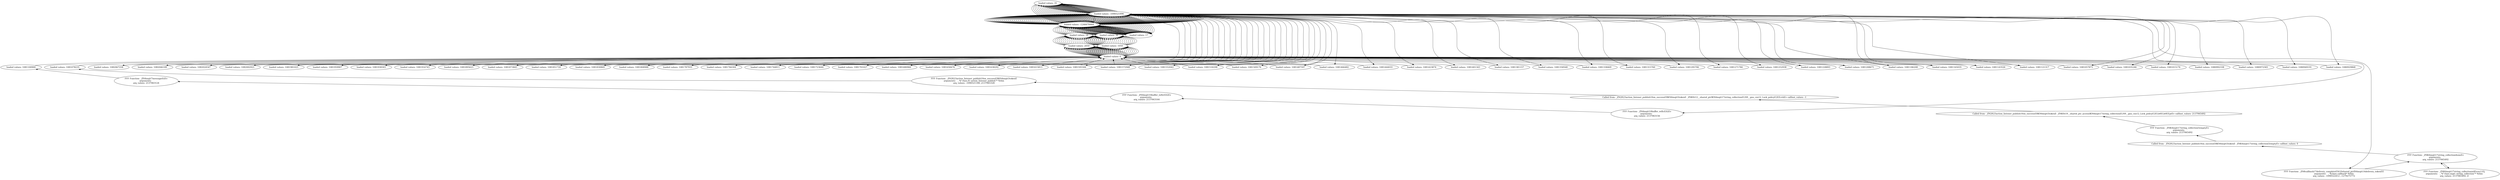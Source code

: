 digraph {
	"loaded values- 35"
	"loaded values- -1246676664"
	"loaded values- -1246676664" -> "loaded values- 35" [dir=back]
	"loaded values- -1090521896"
	"loaded values- -1090521896" -> "loaded values- -1246676664" [dir=back]
	"loaded values- 1082067258"
	"loaded values- 1082067258" -> "loaded values- -1090521896" [dir=back]
	"loaded values- 0"
	"loaded values- 0" -> "loaded values- 1082067258" [dir=back]
	"loaded values- 2050"
	"loaded values- 2050" -> "loaded values- 0" [dir=back]
	"loaded values- 18"
	"loaded values- 18" -> "loaded values- 2050" [dir=back]
	"loaded values- -1246676664"
	"loaded values- -1246676664" -> "loaded values- 18" [dir=back]
	"loaded values- -1090521896"
	"loaded values- -1090521896" -> "loaded values- -1246676664" [dir=back]
	"loaded values- 17"
	"loaded values- 17" -> "loaded values- -1090521896" [dir=back]
	"loaded values- -1246676664"
	"loaded values- -1246676664" -> "loaded values- 17" [dir=back]
	"loaded values- -1090521896"
	"loaded values- -1090521896" -> "loaded values- -1246676664" [dir=back]
	"loaded values- 1082046189"
	"loaded values- 1082046189" -> "loaded values- -1090521896" [dir=back]
	"loaded values- 0"
	"loaded values- 0" -> "loaded values- 1082046189" [dir=back]
	"loaded values- 1050"
	"loaded values- 1050" -> "loaded values- 0" [dir=back]
	"loaded values- 36"
	"loaded values- 36" -> "loaded values- 1050" [dir=back]
	"loaded values- -1246676664"
	"loaded values- -1246676664" -> "loaded values- 36" [dir=back]
	"loaded values- -1090521896"
	"loaded values- -1090521896" -> "loaded values- -1246676664" [dir=back]
	"loaded values- 35"
	"loaded values- 35" -> "loaded values- -1090521896" [dir=back]
	"loaded values- -1246676664"
	"loaded values- -1246676664" -> "loaded values- 35" [dir=back]
	"loaded values- -1090521896"
	"loaded values- -1090521896" -> "loaded values- -1246676664" [dir=back]
	"loaded values- 1082024547"
	"loaded values- 1082024547" -> "loaded values- -1090521896" [dir=back]
	"loaded values- 0"
	"loaded values- 0" -> "loaded values- 1082024547" [dir=back]
	"loaded values- 2050"
	"loaded values- 2050" -> "loaded values- 0" [dir=back]
	"loaded values- 18"
	"loaded values- 18" -> "loaded values- 2050" [dir=back]
	"loaded values- -1246676664"
	"loaded values- -1246676664" -> "loaded values- 18" [dir=back]
	"loaded values- -1090521896"
	"loaded values- -1090521896" -> "loaded values- -1246676664" [dir=back]
	"loaded values- 17"
	"loaded values- 17" -> "loaded values- -1090521896" [dir=back]
	"loaded values- -1246676664"
	"loaded values- -1246676664" -> "loaded values- 17" [dir=back]
	"loaded values- -1090521896"
	"loaded values- -1090521896" -> "loaded values- -1246676664" [dir=back]
	"loaded values- 1082002921"
	"loaded values- 1082002921" -> "loaded values- -1090521896" [dir=back]
	"loaded values- 0"
	"loaded values- 0" -> "loaded values- 1082002921" [dir=back]
	"loaded values- 1050"
	"loaded values- 1050" -> "loaded values- 0" [dir=back]
	"loaded values- 36"
	"loaded values- 36" -> "loaded values- 1050" [dir=back]
	"loaded values- -1246676664"
	"loaded values- -1246676664" -> "loaded values- 36" [dir=back]
	"loaded values- -1090521896"
	"loaded values- -1090521896" -> "loaded values- -1246676664" [dir=back]
	"loaded values- 35"
	"loaded values- 35" -> "loaded values- -1090521896" [dir=back]
	"loaded values- -1246676664"
	"loaded values- -1246676664" -> "loaded values- 35" [dir=back]
	"loaded values- -1090521896"
	"loaded values- -1090521896" -> "loaded values- -1246676664" [dir=back]
	"loaded values- 1081981025"
	"loaded values- 1081981025" -> "loaded values- -1090521896" [dir=back]
	"loaded values- 0"
	"loaded values- 0" -> "loaded values- 1081981025" [dir=back]
	"loaded values- 2050"
	"loaded values- 2050" -> "loaded values- 0" [dir=back]
	"loaded values- 18"
	"loaded values- 18" -> "loaded values- 2050" [dir=back]
	"loaded values- -1246676664"
	"loaded values- -1246676664" -> "loaded values- 18" [dir=back]
	"loaded values- -1090521896"
	"loaded values- -1090521896" -> "loaded values- -1246676664" [dir=back]
	"loaded values- 17"
	"loaded values- 17" -> "loaded values- -1090521896" [dir=back]
	"loaded values- -1246676664"
	"loaded values- -1246676664" -> "loaded values- 17" [dir=back]
	"loaded values- -1090521896"
	"loaded values- -1090521896" -> "loaded values- -1246676664" [dir=back]
	"loaded values- 1081959907"
	"loaded values- 1081959907" -> "loaded values- -1090521896" [dir=back]
	"loaded values- 0"
	"loaded values- 0" -> "loaded values- 1081959907" [dir=back]
	"loaded values- 1050"
	"loaded values- 1050" -> "loaded values- 0" [dir=back]
	"loaded values- 36"
	"loaded values- 36" -> "loaded values- 1050" [dir=back]
	"loaded values- -1246676664"
	"loaded values- -1246676664" -> "loaded values- 36" [dir=back]
	"loaded values- -1090521896"
	"loaded values- -1090521896" -> "loaded values- -1246676664" [dir=back]
	"loaded values- 35"
	"loaded values- 35" -> "loaded values- -1090521896" [dir=back]
	"loaded values- -1246676664"
	"loaded values- -1246676664" -> "loaded values- 35" [dir=back]
	"loaded values- -1090521896"
	"loaded values- -1090521896" -> "loaded values- -1246676664" [dir=back]
	"loaded values- 1081938303"
	"loaded values- 1081938303" -> "loaded values- -1090521896" [dir=back]
	"loaded values- 0"
	"loaded values- 0" -> "loaded values- 1081938303" [dir=back]
	"loaded values- 2050"
	"loaded values- 2050" -> "loaded values- 0" [dir=back]
	"loaded values- 18"
	"loaded values- 18" -> "loaded values- 2050" [dir=back]
	"loaded values- -1246676664"
	"loaded values- -1246676664" -> "loaded values- 18" [dir=back]
	"loaded values- -1090521896"
	"loaded values- -1090521896" -> "loaded values- -1246676664" [dir=back]
	"loaded values- 17"
	"loaded values- 17" -> "loaded values- -1090521896" [dir=back]
	"loaded values- -1246676664"
	"loaded values- -1246676664" -> "loaded values- 17" [dir=back]
	"loaded values- -1090521896"
	"loaded values- -1090521896" -> "loaded values- -1246676664" [dir=back]
	"loaded values- 1081916743"
	"loaded values- 1081916743" -> "loaded values- -1090521896" [dir=back]
	"loaded values- 0"
	"loaded values- 0" -> "loaded values- 1081916743" [dir=back]
	"loaded values- 1050"
	"loaded values- 1050" -> "loaded values- 0" [dir=back]
	"loaded values- 36"
	"loaded values- 36" -> "loaded values- 1050" [dir=back]
	"loaded values- -1246676664"
	"loaded values- -1246676664" -> "loaded values- 36" [dir=back]
	"loaded values- -1090521896"
	"loaded values- -1090521896" -> "loaded values- -1246676664" [dir=back]
	"loaded values- 35"
	"loaded values- 35" -> "loaded values- -1090521896" [dir=back]
	"loaded values- -1246676664"
	"loaded values- -1246676664" -> "loaded values- 35" [dir=back]
	"loaded values- -1090521896"
	"loaded values- -1090521896" -> "loaded values- -1246676664" [dir=back]
	"loaded values- 1081895623"
	"loaded values- 1081895623" -> "loaded values- -1090521896" [dir=back]
	"loaded values- 0"
	"loaded values- 0" -> "loaded values- 1081895623" [dir=back]
	"loaded values- 2050"
	"loaded values- 2050" -> "loaded values- 0" [dir=back]
	"loaded values- 18"
	"loaded values- 18" -> "loaded values- 2050" [dir=back]
	"loaded values- -1246676664"
	"loaded values- -1246676664" -> "loaded values- 18" [dir=back]
	"loaded values- -1090521896"
	"loaded values- -1090521896" -> "loaded values- -1246676664" [dir=back]
	"loaded values- 17"
	"loaded values- 17" -> "loaded values- -1090521896" [dir=back]
	"loaded values- -1246676664"
	"loaded values- -1246676664" -> "loaded values- 17" [dir=back]
	"loaded values- -1090521896"
	"loaded values- -1090521896" -> "loaded values- -1246676664" [dir=back]
	"loaded values- 1081873845"
	"loaded values- 1081873845" -> "loaded values- -1090521896" [dir=back]
	"loaded values- 0"
	"loaded values- 0" -> "loaded values- 1081873845" [dir=back]
	"loaded values- 1050"
	"loaded values- 1050" -> "loaded values- 0" [dir=back]
	"loaded values- 36"
	"loaded values- 36" -> "loaded values- 1050" [dir=back]
	"loaded values- -1246676664"
	"loaded values- -1246676664" -> "loaded values- 36" [dir=back]
	"loaded values- -1090521896"
	"loaded values- -1090521896" -> "loaded values- -1246676664" [dir=back]
	"loaded values- 35"
	"loaded values- 35" -> "loaded values- -1090521896" [dir=back]
	"loaded values- -1246676664"
	"loaded values- -1246676664" -> "loaded values- 35" [dir=back]
	"loaded values- -1090521896"
	"loaded values- -1090521896" -> "loaded values- -1246676664" [dir=back]
	"loaded values- 1081851720"
	"loaded values- 1081851720" -> "loaded values- -1090521896" [dir=back]
	"loaded values- 0"
	"loaded values- 0" -> "loaded values- 1081851720" [dir=back]
	"loaded values- 2050"
	"loaded values- 2050" -> "loaded values- 0" [dir=back]
	"loaded values- 18"
	"loaded values- 18" -> "loaded values- 2050" [dir=back]
	"loaded values- -1246676664"
	"loaded values- -1246676664" -> "loaded values- 18" [dir=back]
	"loaded values- -1090521896"
	"loaded values- -1090521896" -> "loaded values- -1246676664" [dir=back]
	"loaded values- 17"
	"loaded values- 17" -> "loaded values- -1090521896" [dir=back]
	"loaded values- -1246676664"
	"loaded values- -1246676664" -> "loaded values- 17" [dir=back]
	"loaded values- -1090521896"
	"loaded values- -1090521896" -> "loaded values- -1246676664" [dir=back]
	"loaded values- 1081830869"
	"loaded values- 1081830869" -> "loaded values- -1090521896" [dir=back]
	"loaded values- 0"
	"loaded values- 0" -> "loaded values- 1081830869" [dir=back]
	"loaded values- 1050"
	"loaded values- 1050" -> "loaded values- 0" [dir=back]
	"loaded values- 36"
	"loaded values- 36" -> "loaded values- 1050" [dir=back]
	"loaded values- -1246676664"
	"loaded values- -1246676664" -> "loaded values- 36" [dir=back]
	"loaded values- -1090521896"
	"loaded values- -1090521896" -> "loaded values- -1246676664" [dir=back]
	"loaded values- 35"
	"loaded values- 35" -> "loaded values- -1090521896" [dir=back]
	"loaded values- -1246676664"
	"loaded values- -1246676664" -> "loaded values- 35" [dir=back]
	"loaded values- -1090521896"
	"loaded values- -1090521896" -> "loaded values- -1246676664" [dir=back]
	"loaded values- 1081808988"
	"loaded values- 1081808988" -> "loaded values- -1090521896" [dir=back]
	"loaded values- 0"
	"loaded values- 0" -> "loaded values- 1081808988" [dir=back]
	"loaded values- 2050"
	"loaded values- 2050" -> "loaded values- 0" [dir=back]
	"loaded values- 18"
	"loaded values- 18" -> "loaded values- 2050" [dir=back]
	"loaded values- -1246676664"
	"loaded values- -1246676664" -> "loaded values- 18" [dir=back]
	"loaded values- -1090521896"
	"loaded values- -1090521896" -> "loaded values- -1246676664" [dir=back]
	"loaded values- 17"
	"loaded values- 17" -> "loaded values- -1090521896" [dir=back]
	"loaded values- -1246676664"
	"loaded values- -1246676664" -> "loaded values- 17" [dir=back]
	"loaded values- -1090521896"
	"loaded values- -1090521896" -> "loaded values- -1246676664" [dir=back]
	"loaded values- 1081787935"
	"loaded values- 1081787935" -> "loaded values- -1090521896" [dir=back]
	"loaded values- 0"
	"loaded values- 0" -> "loaded values- 1081787935" [dir=back]
	"loaded values- 1050"
	"loaded values- 1050" -> "loaded values- 0" [dir=back]
	"loaded values- 36"
	"loaded values- 36" -> "loaded values- 1050" [dir=back]
	"loaded values- -1246676664"
	"loaded values- -1246676664" -> "loaded values- 36" [dir=back]
	"loaded values- -1090521896"
	"loaded values- -1090521896" -> "loaded values- -1246676664" [dir=back]
	"loaded values- 35"
	"loaded values- 35" -> "loaded values- -1090521896" [dir=back]
	"loaded values- -1246676664"
	"loaded values- -1246676664" -> "loaded values- 35" [dir=back]
	"loaded values- -1090521896"
	"loaded values- -1090521896" -> "loaded values- -1246676664" [dir=back]
	"loaded values- 1081766304"
	"loaded values- 1081766304" -> "loaded values- -1090521896" [dir=back]
	"loaded values- 0"
	"loaded values- 0" -> "loaded values- 1081766304" [dir=back]
	"loaded values- 2050"
	"loaded values- 2050" -> "loaded values- 0" [dir=back]
	"loaded values- 18"
	"loaded values- 18" -> "loaded values- 2050" [dir=back]
	"loaded values- -1246676664"
	"loaded values- -1246676664" -> "loaded values- 18" [dir=back]
	"loaded values- -1090521896"
	"loaded values- -1090521896" -> "loaded values- -1246676664" [dir=back]
	"loaded values- 17"
	"loaded values- 17" -> "loaded values- -1090521896" [dir=back]
	"loaded values- -1246676664"
	"loaded values- -1246676664" -> "loaded values- 17" [dir=back]
	"loaded values- -1090521896"
	"loaded values- -1090521896" -> "loaded values- -1246676664" [dir=back]
	"loaded values- 1081744811"
	"loaded values- 1081744811" -> "loaded values- -1090521896" [dir=back]
	"loaded values- 0"
	"loaded values- 0" -> "loaded values- 1081744811" [dir=back]
	"loaded values- 1050"
	"loaded values- 1050" -> "loaded values- 0" [dir=back]
	"loaded values- 36"
	"loaded values- 36" -> "loaded values- 1050" [dir=back]
	"loaded values- -1246676664"
	"loaded values- -1246676664" -> "loaded values- 36" [dir=back]
	"loaded values- -1090521896"
	"loaded values- -1090521896" -> "loaded values- -1246676664" [dir=back]
	"loaded values- 35"
	"loaded values- 35" -> "loaded values- -1090521896" [dir=back]
	"loaded values- -1246676664"
	"loaded values- -1246676664" -> "loaded values- 35" [dir=back]
	"loaded values- -1090521896"
	"loaded values- -1090521896" -> "loaded values- -1246676664" [dir=back]
	"loaded values- 1081723644"
	"loaded values- 1081723644" -> "loaded values- -1090521896" [dir=back]
	"loaded values- 0"
	"loaded values- 0" -> "loaded values- 1081723644" [dir=back]
	"loaded values- 2050"
	"loaded values- 2050" -> "loaded values- 0" [dir=back]
	"loaded values- 18"
	"loaded values- 18" -> "loaded values- 2050" [dir=back]
	"loaded values- -1246676664"
	"loaded values- -1246676664" -> "loaded values- 18" [dir=back]
	"loaded values- -1090521896"
	"loaded values- -1090521896" -> "loaded values- -1246676664" [dir=back]
	"loaded values- 17"
	"loaded values- 17" -> "loaded values- -1090521896" [dir=back]
	"loaded values- -1246676664"
	"loaded values- -1246676664" -> "loaded values- 17" [dir=back]
	"loaded values- -1090521896"
	"loaded values- -1090521896" -> "loaded values- -1246676664" [dir=back]
	"loaded values- 1081701027"
	"loaded values- 1081701027" -> "loaded values- -1090521896" [dir=back]
	"loaded values- 0"
	"loaded values- 0" -> "loaded values- 1081701027" [dir=back]
	"loaded values- 1050"
	"loaded values- 1050" -> "loaded values- 0" [dir=back]
	"loaded values- 36"
	"loaded values- 36" -> "loaded values- 1050" [dir=back]
	"loaded values- -1246676664"
	"loaded values- -1246676664" -> "loaded values- 36" [dir=back]
	"loaded values- -1090521896"
	"loaded values- -1090521896" -> "loaded values- -1246676664" [dir=back]
	"loaded values- 35"
	"loaded values- 35" -> "loaded values- -1090521896" [dir=back]
	"loaded values- -1246676664"
	"loaded values- -1246676664" -> "loaded values- 35" [dir=back]
	"loaded values- -1090521896"
	"loaded values- -1090521896" -> "loaded values- -1246676664" [dir=back]
	"loaded values- 1081680966"
	"loaded values- 1081680966" -> "loaded values- -1090521896" [dir=back]
	"loaded values- 0"
	"loaded values- 0" -> "loaded values- 1081680966" [dir=back]
	"loaded values- 2050"
	"loaded values- 2050" -> "loaded values- 0" [dir=back]
	"loaded values- 18"
	"loaded values- 18" -> "loaded values- 2050" [dir=back]
	"loaded values- -1246676664"
	"loaded values- -1246676664" -> "loaded values- 18" [dir=back]
	"loaded values- -1090521896"
	"loaded values- -1090521896" -> "loaded values- -1246676664" [dir=back]
	"loaded values- 17"
	"loaded values- 17" -> "loaded values- -1090521896" [dir=back]
	"loaded values- -1246676664"
	"loaded values- -1246676664" -> "loaded values- 17" [dir=back]
	"loaded values- -1090521896"
	"loaded values- -1090521896" -> "loaded values- -1246676664" [dir=back]
	"loaded values- 1081658476"
	"loaded values- 1081658476" -> "loaded values- -1090521896" [dir=back]
	"loaded values- 0"
	"loaded values- 0" -> "loaded values- 1081658476" [dir=back]
	"loaded values- 1050"
	"loaded values- 1050" -> "loaded values- 0" [dir=back]
	"loaded values- 36"
	"loaded values- 36" -> "loaded values- 1050" [dir=back]
	"loaded values- -1246676664"
	"loaded values- -1246676664" -> "loaded values- 36" [dir=back]
	"loaded values- -1090521896"
	"loaded values- -1090521896" -> "loaded values- -1246676664" [dir=back]
	"loaded values- 35"
	"loaded values- 35" -> "loaded values- -1090521896" [dir=back]
	"loaded values- -1246676664"
	"loaded values- -1246676664" -> "loaded values- 35" [dir=back]
	"loaded values- -1090521896"
	"loaded values- -1090521896" -> "loaded values- -1246676664" [dir=back]
	"loaded values- 1081638292"
	"loaded values- 1081638292" -> "loaded values- -1090521896" [dir=back]
	"loaded values- 0"
	"loaded values- 0" -> "loaded values- 1081638292" [dir=back]
	"loaded values- 2050"
	"loaded values- 2050" -> "loaded values- 0" [dir=back]
	"loaded values- 18"
	"loaded values- 18" -> "loaded values- 2050" [dir=back]
	"loaded values- -1246676664"
	"loaded values- -1246676664" -> "loaded values- 18" [dir=back]
	"loaded values- -1090521896"
	"loaded values- -1090521896" -> "loaded values- -1246676664" [dir=back]
	"loaded values- 17"
	"loaded values- 17" -> "loaded values- -1090521896" [dir=back]
	"loaded values- -1246676664"
	"loaded values- -1246676664" -> "loaded values- 17" [dir=back]
	"loaded values- -1090521896"
	"loaded values- -1090521896" -> "loaded values- -1246676664" [dir=back]
	"loaded values- 1081615813"
	"loaded values- 1081615813" -> "loaded values- -1090521896" [dir=back]
	"loaded values- 0"
	"loaded values- 0" -> "loaded values- 1081615813" [dir=back]
	"loaded values- 1050"
	"loaded values- 1050" -> "loaded values- 0" [dir=back]
	"loaded values- 36"
	"loaded values- 36" -> "loaded values- 1050" [dir=back]
	"loaded values- -1246676664"
	"loaded values- -1246676664" -> "loaded values- 36" [dir=back]
	"loaded values- -1090521896"
	"loaded values- -1090521896" -> "loaded values- -1246676664" [dir=back]
	"loaded values- 35"
	"loaded values- 35" -> "loaded values- -1090521896" [dir=back]
	"loaded values- -1246676664"
	"loaded values- -1246676664" -> "loaded values- 35" [dir=back]
	"loaded values- -1090521896"
	"loaded values- -1090521896" -> "loaded values- -1246676664" [dir=back]
	"loaded values- 1081595584"
	"loaded values- 1081595584" -> "loaded values- -1090521896" [dir=back]
	"loaded values- 0"
	"loaded values- 0" -> "loaded values- 1081595584" [dir=back]
	"loaded values- 2050"
	"loaded values- 2050" -> "loaded values- 0" [dir=back]
	"loaded values- 18"
	"loaded values- 18" -> "loaded values- 2050" [dir=back]
	"loaded values- -1246676664"
	"loaded values- -1246676664" -> "loaded values- 18" [dir=back]
	"loaded values- -1090521896"
	"loaded values- -1090521896" -> "loaded values- -1246676664" [dir=back]
	"loaded values- 17"
	"loaded values- 17" -> "loaded values- -1090521896" [dir=back]
	"loaded values- -1246676664"
	"loaded values- -1246676664" -> "loaded values- 17" [dir=back]
	"loaded values- -1090521896"
	"loaded values- -1090521896" -> "loaded values- -1246676664" [dir=back]
	"loaded values- 1081572948"
	"loaded values- 1081572948" -> "loaded values- -1090521896" [dir=back]
	"loaded values- 0"
	"loaded values- 0" -> "loaded values- 1081572948" [dir=back]
	"loaded values- 1050"
	"loaded values- 1050" -> "loaded values- 0" [dir=back]
	"loaded values- 36"
	"loaded values- 36" -> "loaded values- 1050" [dir=back]
	"loaded values- -1246676664"
	"loaded values- -1246676664" -> "loaded values- 36" [dir=back]
	"loaded values- -1090521896"
	"loaded values- -1090521896" -> "loaded values- -1246676664" [dir=back]
	"loaded values- 35"
	"loaded values- 35" -> "loaded values- -1090521896" [dir=back]
	"loaded values- -1246676664"
	"loaded values- -1246676664" -> "loaded values- 35" [dir=back]
	"loaded values- -1090521896"
	"loaded values- -1090521896" -> "loaded values- -1246676664" [dir=back]
	"loaded values- 1081552042"
	"loaded values- 1081552042" -> "loaded values- -1090521896" [dir=back]
	"loaded values- 0"
	"loaded values- 0" -> "loaded values- 1081552042" [dir=back]
	"loaded values- 2050"
	"loaded values- 2050" -> "loaded values- 0" [dir=back]
	"loaded values- 18"
	"loaded values- 18" -> "loaded values- 2050" [dir=back]
	"loaded values- -1246676664"
	"loaded values- -1246676664" -> "loaded values- 18" [dir=back]
	"loaded values- -1090521896"
	"loaded values- -1090521896" -> "loaded values- -1246676664" [dir=back]
	"loaded values- 17"
	"loaded values- 17" -> "loaded values- -1090521896" [dir=back]
	"loaded values- -1246676664"
	"loaded values- -1246676664" -> "loaded values- 17" [dir=back]
	"loaded values- -1090521896"
	"loaded values- -1090521896" -> "loaded values- -1246676664" [dir=back]
	"loaded values- 1081530298"
	"loaded values- 1081530298" -> "loaded values- -1090521896" [dir=back]
	"loaded values- 0"
	"loaded values- 0" -> "loaded values- 1081530298" [dir=back]
	"loaded values- 1050"
	"loaded values- 1050" -> "loaded values- 0" [dir=back]
	"loaded values- 36"
	"loaded values- 36" -> "loaded values- 1050" [dir=back]
	"loaded values- -1246676664"
	"loaded values- -1246676664" -> "loaded values- 36" [dir=back]
	"loaded values- -1090521896"
	"loaded values- -1090521896" -> "loaded values- -1246676664" [dir=back]
	"loaded values- 35"
	"loaded values- 35" -> "loaded values- -1090521896" [dir=back]
	"loaded values- -1246676664"
	"loaded values- -1246676664" -> "loaded values- 35" [dir=back]
	"loaded values- -1090521896"
	"loaded values- -1090521896" -> "loaded values- -1246676664" [dir=back]
	"loaded values- 1081509176"
	"loaded values- 1081509176" -> "loaded values- -1090521896" [dir=back]
	"loaded values- 0"
	"loaded values- 0" -> "loaded values- 1081509176" [dir=back]
	"loaded values- 2050"
	"loaded values- 2050" -> "loaded values- 0" [dir=back]
	"loaded values- 18"
	"loaded values- 18" -> "loaded values- 2050" [dir=back]
	"loaded values- -1246676664"
	"loaded values- -1246676664" -> "loaded values- 18" [dir=back]
	"loaded values- -1090521896"
	"loaded values- -1090521896" -> "loaded values- -1246676664" [dir=back]
	"loaded values- 17"
	"loaded values- 17" -> "loaded values- -1090521896" [dir=back]
	"loaded values- -1246676664"
	"loaded values- -1246676664" -> "loaded values- 17" [dir=back]
	"loaded values- -1090521896"
	"loaded values- -1090521896" -> "loaded values- -1246676664" [dir=back]
	"loaded values- 1081487597"
	"loaded values- 1081487597" -> "loaded values- -1090521896" [dir=back]
	"loaded values- 0"
	"loaded values- 0" -> "loaded values- 1081487597" [dir=back]
	"loaded values- 1050"
	"loaded values- 1050" -> "loaded values- 0" [dir=back]
	"loaded values- 36"
	"loaded values- 36" -> "loaded values- 1050" [dir=back]
	"loaded values- -1246676664"
	"loaded values- -1246676664" -> "loaded values- 36" [dir=back]
	"loaded values- -1090521896"
	"loaded values- -1090521896" -> "loaded values- -1246676664" [dir=back]
	"loaded values- 35"
	"loaded values- 35" -> "loaded values- -1090521896" [dir=back]
	"loaded values- -1246676664"
	"loaded values- -1246676664" -> "loaded values- 35" [dir=back]
	"loaded values- -1090521896"
	"loaded values- -1090521896" -> "loaded values- -1246676664" [dir=back]
	"loaded values- 1081466482"
	"loaded values- 1081466482" -> "loaded values- -1090521896" [dir=back]
	"loaded values- 0"
	"loaded values- 0" -> "loaded values- 1081466482" [dir=back]
	"loaded values- 2050"
	"loaded values- 2050" -> "loaded values- 0" [dir=back]
	"loaded values- 18"
	"loaded values- 18" -> "loaded values- 2050" [dir=back]
	"loaded values- -1246676664"
	"loaded values- -1246676664" -> "loaded values- 18" [dir=back]
	"loaded values- -1090521896"
	"loaded values- -1090521896" -> "loaded values- -1246676664" [dir=back]
	"loaded values- 17"
	"loaded values- 17" -> "loaded values- -1090521896" [dir=back]
	"loaded values- -1246676664"
	"loaded values- -1246676664" -> "loaded values- 17" [dir=back]
	"loaded values- -1090521896"
	"loaded values- -1090521896" -> "loaded values- -1246676664" [dir=back]
	"loaded values- 1081444033"
	"loaded values- 1081444033" -> "loaded values- -1090521896" [dir=back]
	"loaded values- 0"
	"loaded values- 0" -> "loaded values- 1081444033" [dir=back]
	"loaded values- 1050"
	"loaded values- 1050" -> "loaded values- 0" [dir=back]
	"loaded values- 36"
	"loaded values- 36" -> "loaded values- 1050" [dir=back]
	"loaded values- -1246676664"
	"loaded values- -1246676664" -> "loaded values- 36" [dir=back]
	"loaded values- -1090521896"
	"loaded values- -1090521896" -> "loaded values- -1246676664" [dir=back]
	"loaded values- 35"
	"loaded values- 35" -> "loaded values- -1090521896" [dir=back]
	"loaded values- -1246676664"
	"loaded values- -1246676664" -> "loaded values- 35" [dir=back]
	"loaded values- -1090521896"
	"loaded values- -1090521896" -> "loaded values- -1246676664" [dir=back]
	"loaded values- 1081423874"
	"loaded values- 1081423874" -> "loaded values- -1090521896" [dir=back]
	"loaded values- 0"
	"loaded values- 0" -> "loaded values- 1081423874" [dir=back]
	"loaded values- 2050"
	"loaded values- 2050" -> "loaded values- 0" [dir=back]
	"loaded values- 18"
	"loaded values- 18" -> "loaded values- 2050" [dir=back]
	"loaded values- -1246676664"
	"loaded values- -1246676664" -> "loaded values- 18" [dir=back]
	"loaded values- -1090521896"
	"loaded values- -1090521896" -> "loaded values- -1246676664" [dir=back]
	"loaded values- 17"
	"loaded values- 17" -> "loaded values- -1090521896" [dir=back]
	"loaded values- -1246676664"
	"loaded values- -1246676664" -> "loaded values- 17" [dir=back]
	"loaded values- -1090521896"
	"loaded values- -1090521896" -> "loaded values- -1246676664" [dir=back]
	"loaded values- 1081401343"
	"loaded values- 1081401343" -> "loaded values- -1090521896" [dir=back]
	"loaded values- 0"
	"loaded values- 0" -> "loaded values- 1081401343" [dir=back]
	"loaded values- 1050"
	"loaded values- 1050" -> "loaded values- 0" [dir=back]
	"loaded values- 36"
	"loaded values- 36" -> "loaded values- 1050" [dir=back]
	"loaded values- -1246676664"
	"loaded values- -1246676664" -> "loaded values- 36" [dir=back]
	"loaded values- -1090521896"
	"loaded values- -1090521896" -> "loaded values- -1246676664" [dir=back]
	"loaded values- 35"
	"loaded values- 35" -> "loaded values- -1090521896" [dir=back]
	"loaded values- -1246676664"
	"loaded values- -1246676664" -> "loaded values- 35" [dir=back]
	"loaded values- -1090521896"
	"loaded values- -1090521896" -> "loaded values- -1246676664" [dir=back]
	"loaded values- 1081381157"
	"loaded values- 1081381157" -> "loaded values- -1090521896" [dir=back]
	"loaded values- 0"
	"loaded values- 0" -> "loaded values- 1081381157" [dir=back]
	"loaded values- 2050"
	"loaded values- 2050" -> "loaded values- 0" [dir=back]
	"loaded values- 18"
	"loaded values- 18" -> "loaded values- 2050" [dir=back]
	"loaded values- -1246676664"
	"loaded values- -1246676664" -> "loaded values- 18" [dir=back]
	"loaded values- -1090521896"
	"loaded values- -1090521896" -> "loaded values- -1246676664" [dir=back]
	"loaded values- 17"
	"loaded values- 17" -> "loaded values- -1090521896" [dir=back]
	"loaded values- -1246676664"
	"loaded values- -1246676664" -> "loaded values- 17" [dir=back]
	"loaded values- -1090521896"
	"loaded values- -1090521896" -> "loaded values- -1246676664" [dir=back]
	"loaded values- 1081358568"
	"loaded values- 1081358568" -> "loaded values- -1090521896" [dir=back]
	"loaded values- 0"
	"loaded values- 0" -> "loaded values- 1081358568" [dir=back]
	"loaded values- 1050"
	"loaded values- 1050" -> "loaded values- 0" [dir=back]
	"loaded values- 36"
	"loaded values- 36" -> "loaded values- 1050" [dir=back]
	"loaded values- -1246676664"
	"loaded values- -1246676664" -> "loaded values- 36" [dir=back]
	"loaded values- -1090521896"
	"loaded values- -1090521896" -> "loaded values- -1246676664" [dir=back]
	"loaded values- 35"
	"loaded values- 35" -> "loaded values- -1090521896" [dir=back]
	"loaded values- -1246676664"
	"loaded values- -1246676664" -> "loaded values- 35" [dir=back]
	"loaded values- -1090521896"
	"loaded values- -1090521896" -> "loaded values- -1246676664" [dir=back]
	"loaded values- 1081338469"
	"loaded values- 1081338469" -> "loaded values- -1090521896" [dir=back]
	"loaded values- 0"
	"loaded values- 0" -> "loaded values- 1081338469" [dir=back]
	"loaded values- 2050"
	"loaded values- 2050" -> "loaded values- 0" [dir=back]
	"loaded values- 18"
	"loaded values- 18" -> "loaded values- 2050" [dir=back]
	"loaded values- -1246676664"
	"loaded values- -1246676664" -> "loaded values- 18" [dir=back]
	"loaded values- -1090521896"
	"loaded values- -1090521896" -> "loaded values- -1246676664" [dir=back]
	"loaded values- 17"
	"loaded values- 17" -> "loaded values- -1090521896" [dir=back]
	"loaded values- -1246676664"
	"loaded values- -1246676664" -> "loaded values- 17" [dir=back]
	"loaded values- -1090521896"
	"loaded values- -1090521896" -> "loaded values- -1246676664" [dir=back]
	"loaded values- 1081315760"
	"loaded values- 1081315760" -> "loaded values- -1090521896" [dir=back]
	"loaded values- 0"
	"loaded values- 0" -> "loaded values- 1081315760" [dir=back]
	"loaded values- 1050"
	"loaded values- 1050" -> "loaded values- 0" [dir=back]
	"loaded values- 36"
	"loaded values- 36" -> "loaded values- 1050" [dir=back]
	"loaded values- -1246676664"
	"loaded values- -1246676664" -> "loaded values- 36" [dir=back]
	"loaded values- -1090521896"
	"loaded values- -1090521896" -> "loaded values- -1246676664" [dir=back]
	"loaded values- 35"
	"loaded values- 35" -> "loaded values- -1090521896" [dir=back]
	"loaded values- -1246676664"
	"loaded values- -1246676664" -> "loaded values- 35" [dir=back]
	"loaded values- -1090521896"
	"loaded values- -1090521896" -> "loaded values- -1246676664" [dir=back]
	"loaded values- 1081295706"
	"loaded values- 1081295706" -> "loaded values- -1090521896" [dir=back]
	"loaded values- 0"
	"loaded values- 0" -> "loaded values- 1081295706" [dir=back]
	"loaded values- 2050"
	"loaded values- 2050" -> "loaded values- 0" [dir=back]
	"loaded values- 18"
	"loaded values- 18" -> "loaded values- 2050" [dir=back]
	"loaded values- -1246676664"
	"loaded values- -1246676664" -> "loaded values- 18" [dir=back]
	"loaded values- -1090521896"
	"loaded values- -1090521896" -> "loaded values- -1246676664" [dir=back]
	"loaded values- 17"
	"loaded values- 17" -> "loaded values- -1090521896" [dir=back]
	"loaded values- -1246676664"
	"loaded values- -1246676664" -> "loaded values- 17" [dir=back]
	"loaded values- -1090521896"
	"loaded values- -1090521896" -> "loaded values- -1246676664" [dir=back]
	"loaded values- 1081271784"
	"loaded values- 1081271784" -> "loaded values- -1090521896" [dir=back]
	"loaded values- 0"
	"loaded values- 0" -> "loaded values- 1081271784" [dir=back]
	"loaded values- 1050"
	"loaded values- 1050" -> "loaded values- 0" [dir=back]
	"loaded values- 36"
	"loaded values- 36" -> "loaded values- 1050" [dir=back]
	"loaded values- -1246676664"
	"loaded values- -1246676664" -> "loaded values- 36" [dir=back]
	"loaded values- -1090521896"
	"loaded values- -1090521896" -> "loaded values- -1246676664" [dir=back]
	"loaded values- 35"
	"loaded values- 35" -> "loaded values- -1090521896" [dir=back]
	"loaded values- -1246676664"
	"loaded values- -1246676664" -> "loaded values- 35" [dir=back]
	"loaded values- -1090521896"
	"loaded values- -1090521896" -> "loaded values- -1246676664" [dir=back]
	"loaded values- 1081252938"
	"loaded values- 1081252938" -> "loaded values- -1090521896" [dir=back]
	"loaded values- 0"
	"loaded values- 0" -> "loaded values- 1081252938" [dir=back]
	"loaded values- 2050"
	"loaded values- 2050" -> "loaded values- 0" [dir=back]
	"loaded values- 18"
	"loaded values- 18" -> "loaded values- 2050" [dir=back]
	"loaded values- -1246676664"
	"loaded values- -1246676664" -> "loaded values- 18" [dir=back]
	"loaded values- -1090521896"
	"loaded values- -1090521896" -> "loaded values- -1246676664" [dir=back]
	"loaded values- 17"
	"loaded values- 17" -> "loaded values- -1090521896" [dir=back]
	"loaded values- -1246676664"
	"loaded values- -1246676664" -> "loaded values- 17" [dir=back]
	"loaded values- -1090521896"
	"loaded values- -1090521896" -> "loaded values- -1246676664" [dir=back]
	"loaded values- 1081228893"
	"loaded values- 1081228893" -> "loaded values- -1090521896" [dir=back]
	"loaded values- 0"
	"loaded values- 0" -> "loaded values- 1081228893" [dir=back]
	"loaded values- 1050"
	"loaded values- 1050" -> "loaded values- 0" [dir=back]
	"loaded values- 36"
	"loaded values- 36" -> "loaded values- 1050" [dir=back]
	"loaded values- -1246676664"
	"loaded values- -1246676664" -> "loaded values- 36" [dir=back]
	"loaded values- -1090521896"
	"loaded values- -1090521896" -> "loaded values- -1246676664" [dir=back]
	"loaded values- 35"
	"loaded values- 35" -> "loaded values- -1090521896" [dir=back]
	"loaded values- -1246676664"
	"loaded values- -1246676664" -> "loaded values- 35" [dir=back]
	"loaded values- -1090521896"
	"loaded values- -1090521896" -> "loaded values- -1246676664" [dir=back]
	"loaded values- 1081208671"
	"loaded values- 1081208671" -> "loaded values- -1090521896" [dir=back]
	"loaded values- 0"
	"loaded values- 0" -> "loaded values- 1081208671" [dir=back]
	"loaded values- 2050"
	"loaded values- 2050" -> "loaded values- 0" [dir=back]
	"loaded values- 18"
	"loaded values- 18" -> "loaded values- 2050" [dir=back]
	"loaded values- -1246676664"
	"loaded values- -1246676664" -> "loaded values- 18" [dir=back]
	"loaded values- -1090521896"
	"loaded values- -1090521896" -> "loaded values- -1246676664" [dir=back]
	"loaded values- 17"
	"loaded values- 17" -> "loaded values- -1090521896" [dir=back]
	"loaded values- -1246676664"
	"loaded values- -1246676664" -> "loaded values- 17" [dir=back]
	"loaded values- -1090521896"
	"loaded values- -1090521896" -> "loaded values- -1246676664" [dir=back]
	"loaded values- 1081186208"
	"loaded values- 1081186208" -> "loaded values- -1090521896" [dir=back]
	"loaded values- 0"
	"loaded values- 0" -> "loaded values- 1081186208" [dir=back]
	"loaded values- 1050"
	"loaded values- 1050" -> "loaded values- 0" [dir=back]
	"loaded values- 36"
	"loaded values- 36" -> "loaded values- 1050" [dir=back]
	"loaded values- -1246676664"
	"loaded values- -1246676664" -> "loaded values- 36" [dir=back]
	"loaded values- -1090521896"
	"loaded values- -1090521896" -> "loaded values- -1246676664" [dir=back]
	"loaded values- 35"
	"loaded values- 35" -> "loaded values- -1090521896" [dir=back]
	"loaded values- -1246676664"
	"loaded values- -1246676664" -> "loaded values- 35" [dir=back]
	"loaded values- -1090521896"
	"loaded values- -1090521896" -> "loaded values- -1246676664" [dir=back]
	"loaded values- 1081165035"
	"loaded values- 1081165035" -> "loaded values- -1090521896" [dir=back]
	"loaded values- 0"
	"loaded values- 0" -> "loaded values- 1081165035" [dir=back]
	"loaded values- 2050"
	"loaded values- 2050" -> "loaded values- 0" [dir=back]
	"loaded values- 18"
	"loaded values- 18" -> "loaded values- 2050" [dir=back]
	"loaded values- -1246676664"
	"loaded values- -1246676664" -> "loaded values- 18" [dir=back]
	"loaded values- -1090521896"
	"loaded values- -1090521896" -> "loaded values- -1246676664" [dir=back]
	"loaded values- 17"
	"loaded values- 17" -> "loaded values- -1090521896" [dir=back]
	"loaded values- -1246676664"
	"loaded values- -1246676664" -> "loaded values- 17" [dir=back]
	"loaded values- -1090521896"
	"loaded values- -1090521896" -> "loaded values- -1246676664" [dir=back]
	"loaded values- 1081143526"
	"loaded values- 1081143526" -> "loaded values- -1090521896" [dir=back]
	"loaded values- 0"
	"loaded values- 0" -> "loaded values- 1081143526" [dir=back]
	"loaded values- 1050"
	"loaded values- 1050" -> "loaded values- 0" [dir=back]
	"loaded values- 36"
	"loaded values- 36" -> "loaded values- 1050" [dir=back]
	"loaded values- -1246676664"
	"loaded values- -1246676664" -> "loaded values- 36" [dir=back]
	"loaded values- -1090521896"
	"loaded values- -1090521896" -> "loaded values- -1246676664" [dir=back]
	"loaded values- 35"
	"loaded values- 35" -> "loaded values- -1090521896" [dir=back]
	"loaded values- -1246676664"
	"loaded values- -1246676664" -> "loaded values- 35" [dir=back]
	"loaded values- -1090521896"
	"loaded values- -1090521896" -> "loaded values- -1246676664" [dir=back]
	"loaded values- 1081121317"
	"loaded values- 1081121317" -> "loaded values- -1090521896" [dir=back]
	"loaded values- 0"
	"loaded values- 0" -> "loaded values- 1081121317" [dir=back]
	"loaded values- 2050"
	"loaded values- 2050" -> "loaded values- 0" [dir=back]
	"loaded values- 18"
	"loaded values- 18" -> "loaded values- 2050" [dir=back]
	"loaded values- -1246676664"
	"loaded values- -1246676664" -> "loaded values- 18" [dir=back]
	"loaded values- -1090521896"
	"loaded values- -1090521896" -> "loaded values- -1246676664" [dir=back]
	"loaded values- 17"
	"loaded values- 17" -> "loaded values- -1090521896" [dir=back]
	"loaded values- -1246676664"
	"loaded values- -1246676664" -> "loaded values- 17" [dir=back]
	"loaded values- -1090521896"
	"loaded values- -1090521896" -> "loaded values- -1246676664" [dir=back]
	"FFF Function- _ZN4mqtt10buffer_refIcED2Ev
arguments-  
arg_values- 2137063156
"
	"FFF Function- _ZN4mqtt10buffer_refIcED2Ev
arguments-  
arg_values- 2137063156
" -> "loaded values- -1090521896" [dir=back]
	"FFF Function- _ZN4mqtt10buffer_refIcED2Ev
arguments-  
arg_values- 2137063164
"
	"FFF Function- _ZN4mqtt10buffer_refIcED2Ev
arguments-  
arg_values- 2137063164
" -> "FFF Function- _ZN4mqtt10buffer_refIcED2Ev
arguments-  
arg_values- 2137063156
" [dir=back]
	"FFF Function- _ZN4mqtt7messageD2Ev
arguments-  
arg_values- 2137063124
"
	"FFF Function- _ZN4mqtt7messageD2Ev
arguments-  
arg_values- 2137063124
" -> "FFF Function- _ZN4mqtt10buffer_refIcED2Ev
arguments-  
arg_values- 2137063164
" [dir=back]
	"loaded values- 1081100900"
	"loaded values- 1081100900" -> "FFF Function- _ZN4mqtt7messageD2Ev
arguments-  
arg_values- 2137063124
" [dir=back]
	"loaded values- 0"
	"loaded values- 0" -> "loaded values- 1081100900" [dir=back]
	"loaded values- 1050"
	"loaded values- 1050" -> "loaded values- 0" [dir=back]
	"loaded values- 36"
	"loaded values- 36" -> "loaded values- 1050" [dir=back]
	"loaded values- -1246676664"
	"loaded values- -1246676664" -> "loaded values- 36" [dir=back]
	"loaded values- -1090521896"
	"loaded values- -1090521896" -> "loaded values- -1246676664" [dir=back]
	"loaded values- 35"
	"loaded values- 35" -> "loaded values- -1090521896" [dir=back]
	"loaded values- -1246676664"
	"loaded values- -1246676664" -> "loaded values- 35" [dir=back]
	"loaded values- -1090521896"
	"loaded values- -1090521896" -> "loaded values- -1246676664" [dir=back]
	"FFF Function- _ZN8callback17delivery_completeESt10shared_ptrIN4mqtt14delivery_tokenEE
arguments-   , %class.callback* %this
arg_values- -1090522412 ,-1279275772
"
	"FFF Function- _ZN8callback17delivery_completeESt10shared_ptrIN4mqtt14delivery_tokenEE
arguments-   , %class.callback* %this
arg_values- -1090522412 ,-1279275772
" -> "loaded values- -1090521896" [dir=back]
	"FFF Function- _ZNK4mqtt17string_collection4sizeEv
arguments-  
arg_values- 2137065492
"
	"FFF Function- _ZNK4mqtt17string_collection4sizeEv
arguments-  
arg_values- 2137065492
" -> "FFF Function- _ZN8callback17delivery_completeESt10shared_ptrIN4mqtt14delivery_tokenEE
arguments-   , %class.callback* %this
arg_values- -1090522412 ,-1279275772
" [dir=back]
	"FFF Function- _ZNK4mqtt17string_collectionixB5cxx11Ej
arguments-   , %\"class.mqtt--string_collection\"* %this
arg_values- 2137065492 ,0
"
	"FFF Function- _ZNK4mqtt17string_collectionixB5cxx11Ej
arguments-   , %\"class.mqtt--string_collection\"* %this
arg_values- 2137065492 ,0
" -> "FFF Function- _ZNK4mqtt17string_collection4sizeEv
arguments-  
arg_values- 2137065492
" [dir=back]
	"FFF Function- _ZNK4mqtt17string_collection4sizeEv
arguments-  
arg_values- 2137065492
"
	"FFF Function- _ZNK4mqtt17string_collection4sizeEv
arguments-  
arg_values- 2137065492
" -> "FFF Function- _ZNK4mqtt17string_collectionixB5cxx11Ej
arguments-   , %\"class.mqtt--string_collection\"* %this
arg_values- 2137065492 ,0
" [dir=back]
	"Called from- _ZN2ft23action_listener_publish10on_successERKN4mqtt5tokenE _ZNK4mqtt17string_collection5emptyEv callInst_values- 0"
	"Called from- _ZN2ft23action_listener_publish10on_successERKN4mqtt5tokenE _ZNK4mqtt17string_collection5emptyEv callInst_values- 0" -> "FFF Function- _ZNK4mqtt17string_collection4sizeEv
arguments-  
arg_values- 2137065492
" [dir=back]
	"FFF Function- _ZNK4mqtt17string_collection5emptyEv
arguments-  
arg_values- 2137065492
"
	"FFF Function- _ZNK4mqtt17string_collection5emptyEv
arguments-  
arg_values- 2137065492
" -> "Called from- _ZN2ft23action_listener_publish10on_successERKN4mqtt5tokenE _ZNK4mqtt17string_collection5emptyEv callInst_values- 0" [dir=back]
	"Called from- _ZN2ft23action_listener_publish10on_successERKN4mqtt5tokenE _ZNKSt19__shared_ptr_accessIKN4mqtt17string_collectionELN9__gnu_cxx12_Lock_policyE2ELb0ELb0EEptEv callInst_values- 2137065492"
	"Called from- _ZN2ft23action_listener_publish10on_successERKN4mqtt5tokenE _ZNKSt19__shared_ptr_accessIKN4mqtt17string_collectionELN9__gnu_cxx12_Lock_policyE2ELb0ELb0EEptEv callInst_values- 2137065492" -> "FFF Function- _ZNK4mqtt17string_collection5emptyEv
arguments-  
arg_values- 2137065492
" [dir=back]
	"Called from- _ZN2ft23action_listener_publish10on_successERKN4mqtt5tokenE _ZNKSt12__shared_ptrIKN4mqtt17string_collectionELN9__gnu_cxx12_Lock_policyE2EEcvbEv callInst_values- -1"
	"Called from- _ZN2ft23action_listener_publish10on_successERKN4mqtt5tokenE _ZNKSt12__shared_ptrIKN4mqtt17string_collectionELN9__gnu_cxx12_Lock_policyE2EEcvbEv callInst_values- -1" -> "Called from- _ZN2ft23action_listener_publish10on_successERKN4mqtt5tokenE _ZNKSt19__shared_ptr_accessIKN4mqtt17string_collectionELN9__gnu_cxx12_Lock_policyE2ELb0ELb0EEptEv callInst_values- 2137065492" [dir=back]
	"FFF Function- _ZN2ft23action_listener_publish10on_successERKN4mqtt5tokenE
arguments-   , %\"class.ft--action_listener_publish\"* %this
arg_values- -1090521184 ,2137065328
"
	"FFF Function- _ZN2ft23action_listener_publish10on_successERKN4mqtt5tokenE
arguments-   , %\"class.ft--action_listener_publish\"* %this
arg_values- -1090521184 ,2137065328
" -> "Called from- _ZN2ft23action_listener_publish10on_successERKN4mqtt5tokenE _ZNKSt12__shared_ptrIKN4mqtt17string_collectionELN9__gnu_cxx12_Lock_policyE2EEcvbEv callInst_values- -1" [dir=back]
	"loaded values- 1081078235"
	"loaded values- 1081078235" -> "FFF Function- _ZN2ft23action_listener_publish10on_successERKN4mqtt5tokenE
arguments-   , %\"class.ft--action_listener_publish\"* %this
arg_values- -1090521184 ,2137065328
" [dir=back]
	"loaded values- 0"
	"loaded values- 0" -> "loaded values- 1081078235" [dir=back]
	"loaded values- 2050"
	"loaded values- 2050" -> "loaded values- 0" [dir=back]
	"loaded values- 18"
	"loaded values- 18" -> "loaded values- 2050" [dir=back]
	"loaded values- -1246676664"
	"loaded values- -1246676664" -> "loaded values- 18" [dir=back]
	"loaded values- -1090521896"
	"loaded values- -1090521896" -> "loaded values- -1246676664" [dir=back]
	"loaded values- 17"
	"loaded values- 17" -> "loaded values- -1090521896" [dir=back]
	"loaded values- -1246676664"
	"loaded values- -1246676664" -> "loaded values- 17" [dir=back]
	"loaded values- -1090521896"
	"loaded values- -1090521896" -> "loaded values- -1246676664" [dir=back]
	"loaded values- 1081057873"
	"loaded values- 1081057873" -> "loaded values- -1090521896" [dir=back]
	"loaded values- 0"
	"loaded values- 0" -> "loaded values- 1081057873" [dir=back]
	"loaded values- 1050"
	"loaded values- 1050" -> "loaded values- 0" [dir=back]
	"loaded values- 36"
	"loaded values- 36" -> "loaded values- 1050" [dir=back]
	"loaded values- -1246676664"
	"loaded values- -1246676664" -> "loaded values- 36" [dir=back]
	"loaded values- -1090521896"
	"loaded values- -1090521896" -> "loaded values- -1246676664" [dir=back]
	"loaded values- 35"
	"loaded values- 35" -> "loaded values- -1090521896" [dir=back]
	"loaded values- -1246676664"
	"loaded values- -1246676664" -> "loaded values- 35" [dir=back]
	"loaded values- -1090521896"
	"loaded values- -1090521896" -> "loaded values- -1246676664" [dir=back]
	"loaded values- 1081035246"
	"loaded values- 1081035246" -> "loaded values- -1090521896" [dir=back]
	"loaded values- 0"
	"loaded values- 0" -> "loaded values- 1081035246" [dir=back]
	"loaded values- 2050"
	"loaded values- 2050" -> "loaded values- 0" [dir=back]
	"loaded values- 18"
	"loaded values- 18" -> "loaded values- 2050" [dir=back]
	"loaded values- -1246676664"
	"loaded values- -1246676664" -> "loaded values- 18" [dir=back]
	"loaded values- -1090521896"
	"loaded values- -1090521896" -> "loaded values- -1246676664" [dir=back]
	"loaded values- 17"
	"loaded values- 17" -> "loaded values- -1090521896" [dir=back]
	"loaded values- -1246676664"
	"loaded values- -1246676664" -> "loaded values- 17" [dir=back]
	"loaded values- -1090521896"
	"loaded values- -1090521896" -> "loaded values- -1246676664" [dir=back]
	"loaded values- 1081015176"
	"loaded values- 1081015176" -> "loaded values- -1090521896" [dir=back]
	"loaded values- 0"
	"loaded values- 0" -> "loaded values- 1081015176" [dir=back]
	"loaded values- 1050"
	"loaded values- 1050" -> "loaded values- 0" [dir=back]
	"loaded values- 36"
	"loaded values- 36" -> "loaded values- 1050" [dir=back]
	"loaded values- -1246676664"
	"loaded values- -1246676664" -> "loaded values- 36" [dir=back]
	"loaded values- -1090521896"
	"loaded values- -1090521896" -> "loaded values- -1246676664" [dir=back]
	"loaded values- 35"
	"loaded values- 35" -> "loaded values- -1090521896" [dir=back]
	"loaded values- -1246676664"
	"loaded values- -1246676664" -> "loaded values- 35" [dir=back]
	"loaded values- -1090521896"
	"loaded values- -1090521896" -> "loaded values- -1246676664" [dir=back]
	"loaded values- 1080992338"
	"loaded values- 1080992338" -> "loaded values- -1090521896" [dir=back]
	"loaded values- 0"
	"loaded values- 0" -> "loaded values- 1080992338" [dir=back]
	"loaded values- 2050"
	"loaded values- 2050" -> "loaded values- 0" [dir=back]
	"loaded values- 18"
	"loaded values- 18" -> "loaded values- 2050" [dir=back]
	"loaded values- -1246676664"
	"loaded values- -1246676664" -> "loaded values- 18" [dir=back]
	"loaded values- -1090521896"
	"loaded values- -1090521896" -> "loaded values- -1246676664" [dir=back]
	"loaded values- 17"
	"loaded values- 17" -> "loaded values- -1090521896" [dir=back]
	"loaded values- -1246676664"
	"loaded values- -1246676664" -> "loaded values- 17" [dir=back]
	"loaded values- -1090521896"
	"loaded values- -1090521896" -> "loaded values- -1246676664" [dir=back]
	"loaded values- 1080972583"
	"loaded values- 1080972583" -> "loaded values- -1090521896" [dir=back]
	"loaded values- 0"
	"loaded values- 0" -> "loaded values- 1080972583" [dir=back]
	"loaded values- 1050"
	"loaded values- 1050" -> "loaded values- 0" [dir=back]
	"loaded values- 36"
	"loaded values- 36" -> "loaded values- 1050" [dir=back]
	"loaded values- -1246676664"
	"loaded values- -1246676664" -> "loaded values- 36" [dir=back]
	"loaded values- -1090521896"
	"loaded values- -1090521896" -> "loaded values- -1246676664" [dir=back]
	"loaded values- 35"
	"loaded values- 35" -> "loaded values- -1090521896" [dir=back]
	"loaded values- -1246676664"
	"loaded values- -1246676664" -> "loaded values- 35" [dir=back]
	"loaded values- -1090521896"
	"loaded values- -1090521896" -> "loaded values- -1246676664" [dir=back]
	"loaded values- 1080949191"
	"loaded values- 1080949191" -> "loaded values- -1090521896" [dir=back]
	"loaded values- 0"
	"loaded values- 0" -> "loaded values- 1080949191" [dir=back]
	"loaded values- 2050"
	"loaded values- 2050" -> "loaded values- 0" [dir=back]
	"loaded values- 18"
	"loaded values- 18" -> "loaded values- 2050" [dir=back]
	"loaded values- -1246676664"
	"loaded values- -1246676664" -> "loaded values- 18" [dir=back]
	"loaded values- -1090521896"
	"loaded values- -1090521896" -> "loaded values- -1246676664" [dir=back]
	"loaded values- 17"
	"loaded values- 17" -> "loaded values- -1090521896" [dir=back]
	"loaded values- -1246676664"
	"loaded values- -1246676664" -> "loaded values- 17" [dir=back]
	"loaded values- -1090521896"
	"loaded values- -1090521896" -> "loaded values- -1246676664" [dir=back]
	"loaded values- 1080929868"
	"loaded values- 1080929868" -> "loaded values- -1090521896" [dir=back]
	"loaded values- 0"
	"loaded values- 0" -> "loaded values- 1080929868" [dir=back]
	"loaded values- 1050"
	"loaded values- 1050" -> "loaded values- 0" [dir=back]
	"loaded values- 36"
	"loaded values- 36" -> "loaded values- 1050" [dir=back]
	"loaded values- -1246676664"
	"loaded values- -1246676664" -> "loaded values- 36" [dir=back]
	"loaded values- -1090521896"
	"loaded values- -1090521896" -> "loaded values- -1246676664" [dir=back]
	"loaded values- 35"
	"loaded values- 35" -> "loaded values- -1090521896" [dir=back]
	"loaded values- -1246676664"
	"loaded values- -1246676664" -> "loaded values- 35" [dir=back]
	"loaded values- -1090521896"
	"loaded values- -1090521896" -> "loaded values- -1246676664" [dir=back]
}
